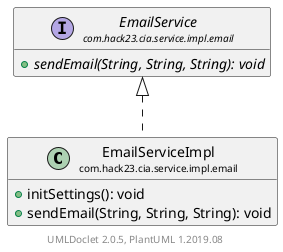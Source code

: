 @startuml
    set namespaceSeparator none
    hide empty fields
    hide empty methods

    class "<size:14>EmailServiceImpl\n<size:10>com.hack23.cia.service.impl.email" as com.hack23.cia.service.impl.email.EmailServiceImpl [[EmailServiceImpl.html]] {
        +initSettings(): void
        +sendEmail(String, String, String): void
    }

    interface "<size:14>EmailService\n<size:10>com.hack23.cia.service.impl.email" as com.hack23.cia.service.impl.email.EmailService [[EmailService.html]] {
        {abstract} +sendEmail(String, String, String): void
    }

    com.hack23.cia.service.impl.email.EmailService <|.. com.hack23.cia.service.impl.email.EmailServiceImpl

    center footer UMLDoclet 2.0.5, PlantUML 1.2019.08
@enduml
